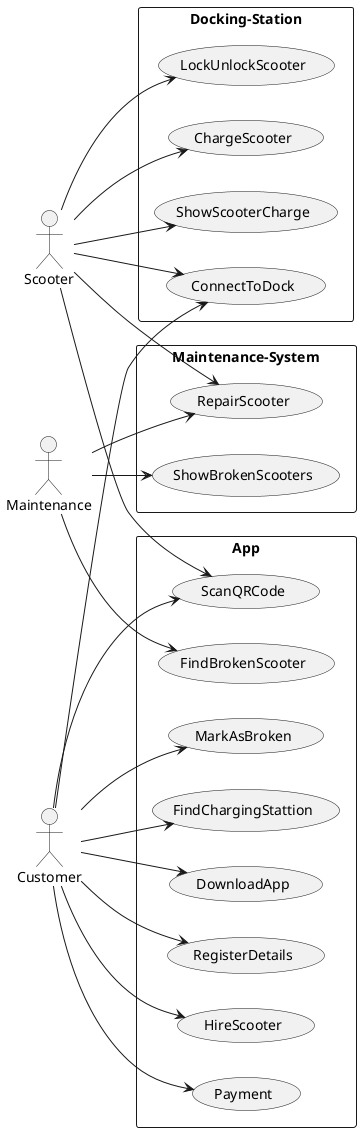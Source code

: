 @startuml
left to right direction
actor Customer
actor Maintenance
actor Scooter

rectangle App {
usecase DownloadApp
usecase RegisterDetails
usecase ScanQRCode
usecase Payment
usecase MarkAsBroken
usecase FindChargingStattion
usecase FindBrokenScooter
usecase HireScooter
}

rectangle Docking-Station {
usecase ConnectToDock
usecase ChargeScooter
usecase ShowScooterCharge
usecase LockUnlockScooter


}

rectangle Maintenance-System {

usecase ShowBrokenScooters
usecase RepairScooter
}

Customer --> DownloadApp
Customer --> RegisterDetails
Customer --> ScanQRCode
Customer --> FindChargingStattion
Customer --> Payment
Customer --> MarkAsBroken
Customer --> HireScooter
Customer --> ConnectToDock

Maintenance --> ShowBrokenScooters
Maintenance --> FindBrokenScooter
Maintenance --> RepairScooter

Scooter --> ScanQRCode
Scooter --> RepairScooter
Scooter --> ChargeScooter
Scooter --> ShowScooterCharge
Scooter --> ConnectToDock
Scooter --> LockUnlockScooter


@enduml
